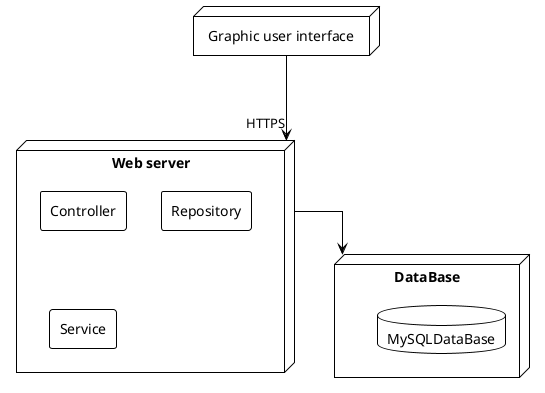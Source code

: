 @startuml deployment_dg


<style>
componentDiagram {
  BackGroundColor white
  LineThickness 1
  LineColor black
}

</style>
 
skinparam linetype ortho

node "Graphic user interface" as n1

node "Web server" as n2{
    agent "Controller"
    agent "Repository"
    agent "Service"

}
node "DataBase" as n3{
  database MySQLDataBase
}


n1 ---> n2: HTTPS
n2 --> n3

@enduml